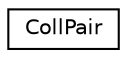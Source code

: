 digraph G
{
  edge [fontname="Helvetica",fontsize="10",labelfontname="Helvetica",labelfontsize="10"];
  node [fontname="Helvetica",fontsize="10",shape=record];
  rankdir=LR;
  Node1 [label="CollPair",height=0.2,width=0.4,color="black", fillcolor="white", style="filled",URL="$df/d1d/structCollPair.html"];
}
